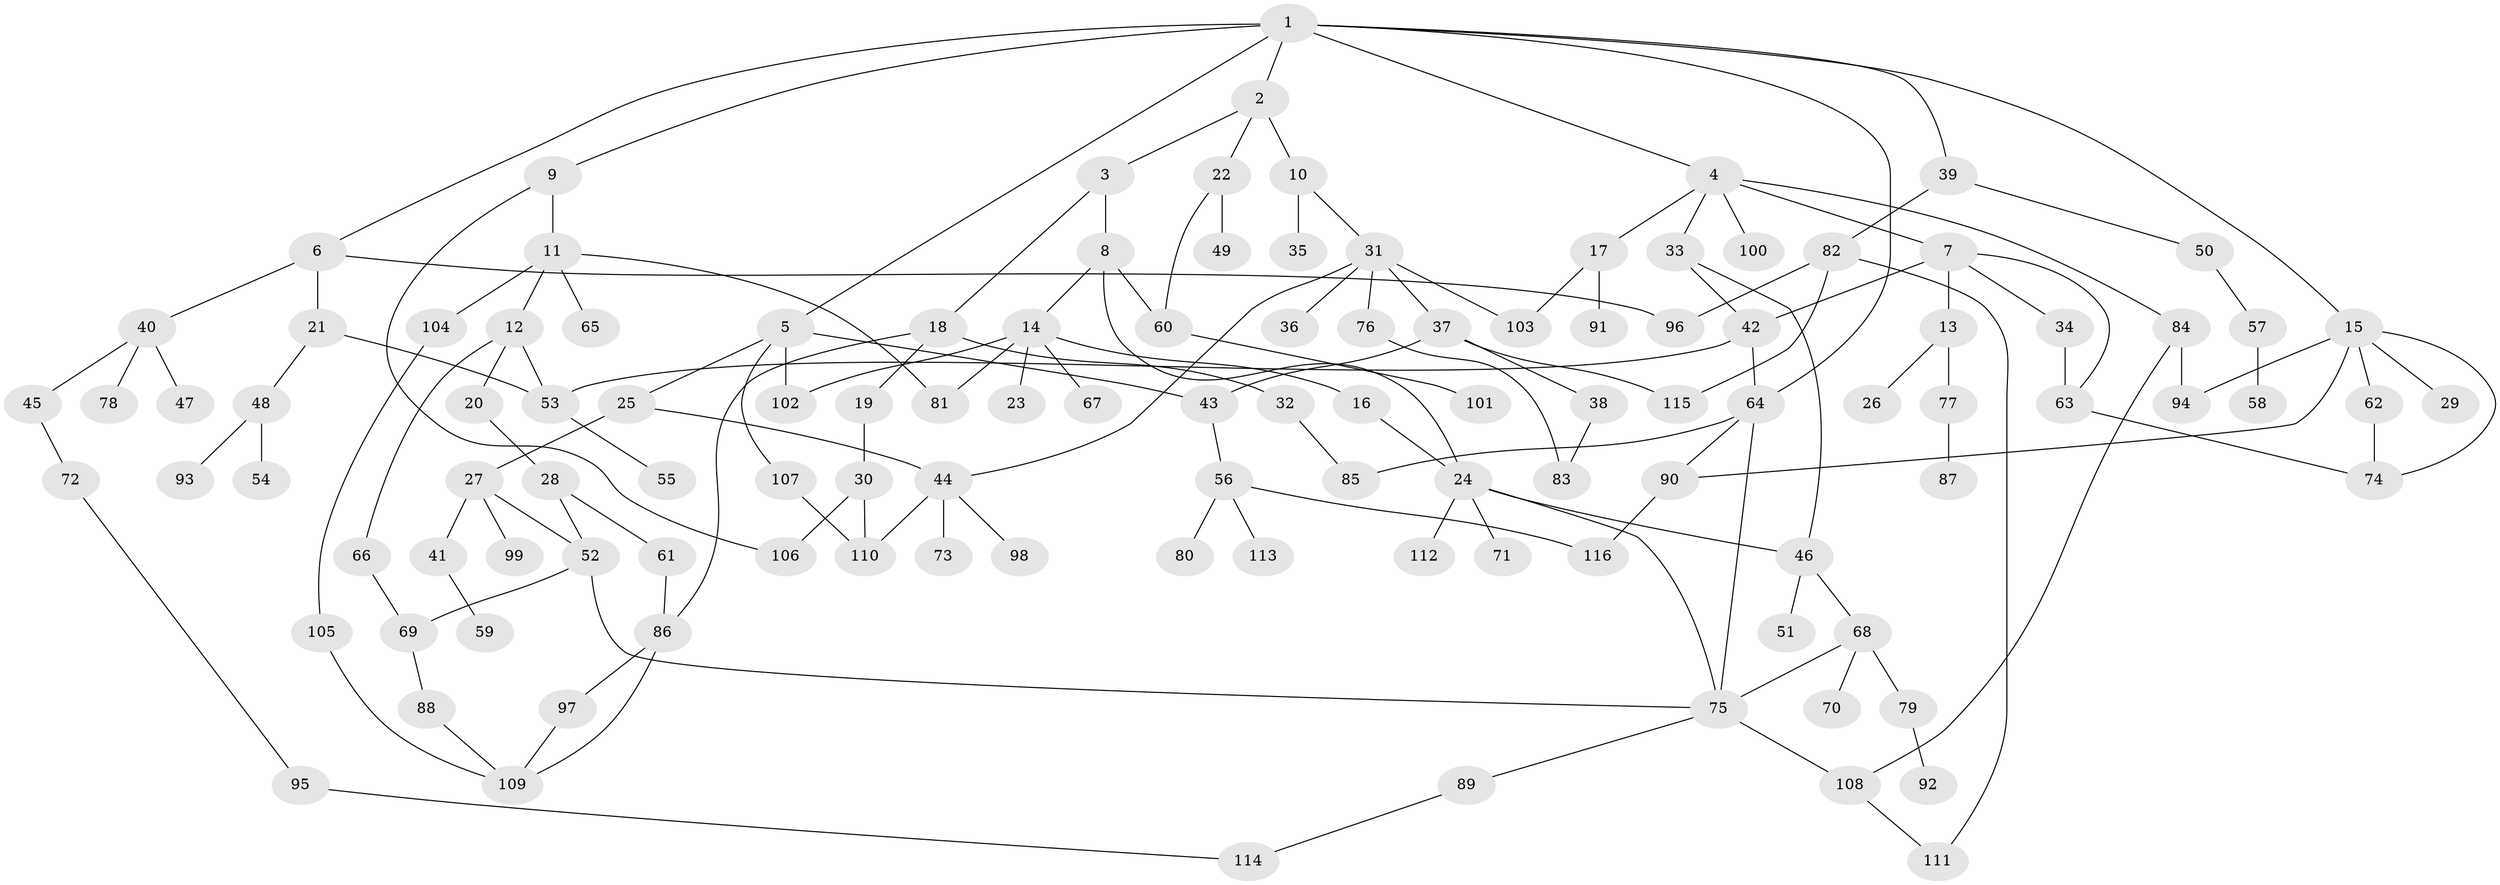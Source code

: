 // coarse degree distribution, {15: 0.029411764705882353, 8: 0.029411764705882353, 12: 0.029411764705882353, 9: 0.029411764705882353, 6: 0.058823529411764705, 7: 0.058823529411764705, 2: 0.23529411764705882, 3: 0.058823529411764705, 1: 0.4117647058823529, 5: 0.058823529411764705}
// Generated by graph-tools (version 1.1) at 2025/17/03/04/25 18:17:02]
// undirected, 116 vertices, 152 edges
graph export_dot {
graph [start="1"]
  node [color=gray90,style=filled];
  1;
  2;
  3;
  4;
  5;
  6;
  7;
  8;
  9;
  10;
  11;
  12;
  13;
  14;
  15;
  16;
  17;
  18;
  19;
  20;
  21;
  22;
  23;
  24;
  25;
  26;
  27;
  28;
  29;
  30;
  31;
  32;
  33;
  34;
  35;
  36;
  37;
  38;
  39;
  40;
  41;
  42;
  43;
  44;
  45;
  46;
  47;
  48;
  49;
  50;
  51;
  52;
  53;
  54;
  55;
  56;
  57;
  58;
  59;
  60;
  61;
  62;
  63;
  64;
  65;
  66;
  67;
  68;
  69;
  70;
  71;
  72;
  73;
  74;
  75;
  76;
  77;
  78;
  79;
  80;
  81;
  82;
  83;
  84;
  85;
  86;
  87;
  88;
  89;
  90;
  91;
  92;
  93;
  94;
  95;
  96;
  97;
  98;
  99;
  100;
  101;
  102;
  103;
  104;
  105;
  106;
  107;
  108;
  109;
  110;
  111;
  112;
  113;
  114;
  115;
  116;
  1 -- 2;
  1 -- 4;
  1 -- 5;
  1 -- 6;
  1 -- 9;
  1 -- 15;
  1 -- 39;
  1 -- 64;
  2 -- 3;
  2 -- 10;
  2 -- 22;
  3 -- 8;
  3 -- 18;
  4 -- 7;
  4 -- 17;
  4 -- 33;
  4 -- 84;
  4 -- 100;
  5 -- 25;
  5 -- 43;
  5 -- 107;
  5 -- 102;
  6 -- 21;
  6 -- 40;
  6 -- 96;
  7 -- 13;
  7 -- 34;
  7 -- 42;
  7 -- 63;
  8 -- 14;
  8 -- 24;
  8 -- 60;
  9 -- 11;
  9 -- 106;
  10 -- 31;
  10 -- 35;
  11 -- 12;
  11 -- 65;
  11 -- 81;
  11 -- 104;
  12 -- 20;
  12 -- 66;
  12 -- 53;
  13 -- 26;
  13 -- 77;
  14 -- 16;
  14 -- 23;
  14 -- 67;
  14 -- 102;
  14 -- 81;
  15 -- 29;
  15 -- 62;
  15 -- 90;
  15 -- 94;
  15 -- 74;
  16 -- 24;
  17 -- 91;
  17 -- 103;
  18 -- 19;
  18 -- 32;
  18 -- 86;
  19 -- 30;
  20 -- 28;
  21 -- 48;
  21 -- 53;
  22 -- 49;
  22 -- 60;
  24 -- 46;
  24 -- 71;
  24 -- 75;
  24 -- 112;
  25 -- 27;
  25 -- 44;
  27 -- 41;
  27 -- 99;
  27 -- 52;
  28 -- 52;
  28 -- 61;
  30 -- 106;
  30 -- 110;
  31 -- 36;
  31 -- 37;
  31 -- 44;
  31 -- 76;
  31 -- 103;
  32 -- 85;
  33 -- 46;
  33 -- 42;
  34 -- 63;
  37 -- 38;
  37 -- 115;
  37 -- 43;
  38 -- 83;
  39 -- 50;
  39 -- 82;
  40 -- 45;
  40 -- 47;
  40 -- 78;
  41 -- 59;
  42 -- 53;
  42 -- 64;
  43 -- 56;
  44 -- 73;
  44 -- 98;
  44 -- 110;
  45 -- 72;
  46 -- 51;
  46 -- 68;
  48 -- 54;
  48 -- 93;
  50 -- 57;
  52 -- 69;
  52 -- 75;
  53 -- 55;
  56 -- 80;
  56 -- 113;
  56 -- 116;
  57 -- 58;
  60 -- 101;
  61 -- 86;
  62 -- 74;
  63 -- 74;
  64 -- 85;
  64 -- 90;
  64 -- 75;
  66 -- 69;
  68 -- 70;
  68 -- 79;
  68 -- 75;
  69 -- 88;
  72 -- 95;
  75 -- 89;
  75 -- 108;
  76 -- 83;
  77 -- 87;
  79 -- 92;
  82 -- 96;
  82 -- 111;
  82 -- 115;
  84 -- 94;
  84 -- 108;
  86 -- 97;
  86 -- 109;
  88 -- 109;
  89 -- 114;
  90 -- 116;
  95 -- 114;
  97 -- 109;
  104 -- 105;
  105 -- 109;
  107 -- 110;
  108 -- 111;
}
